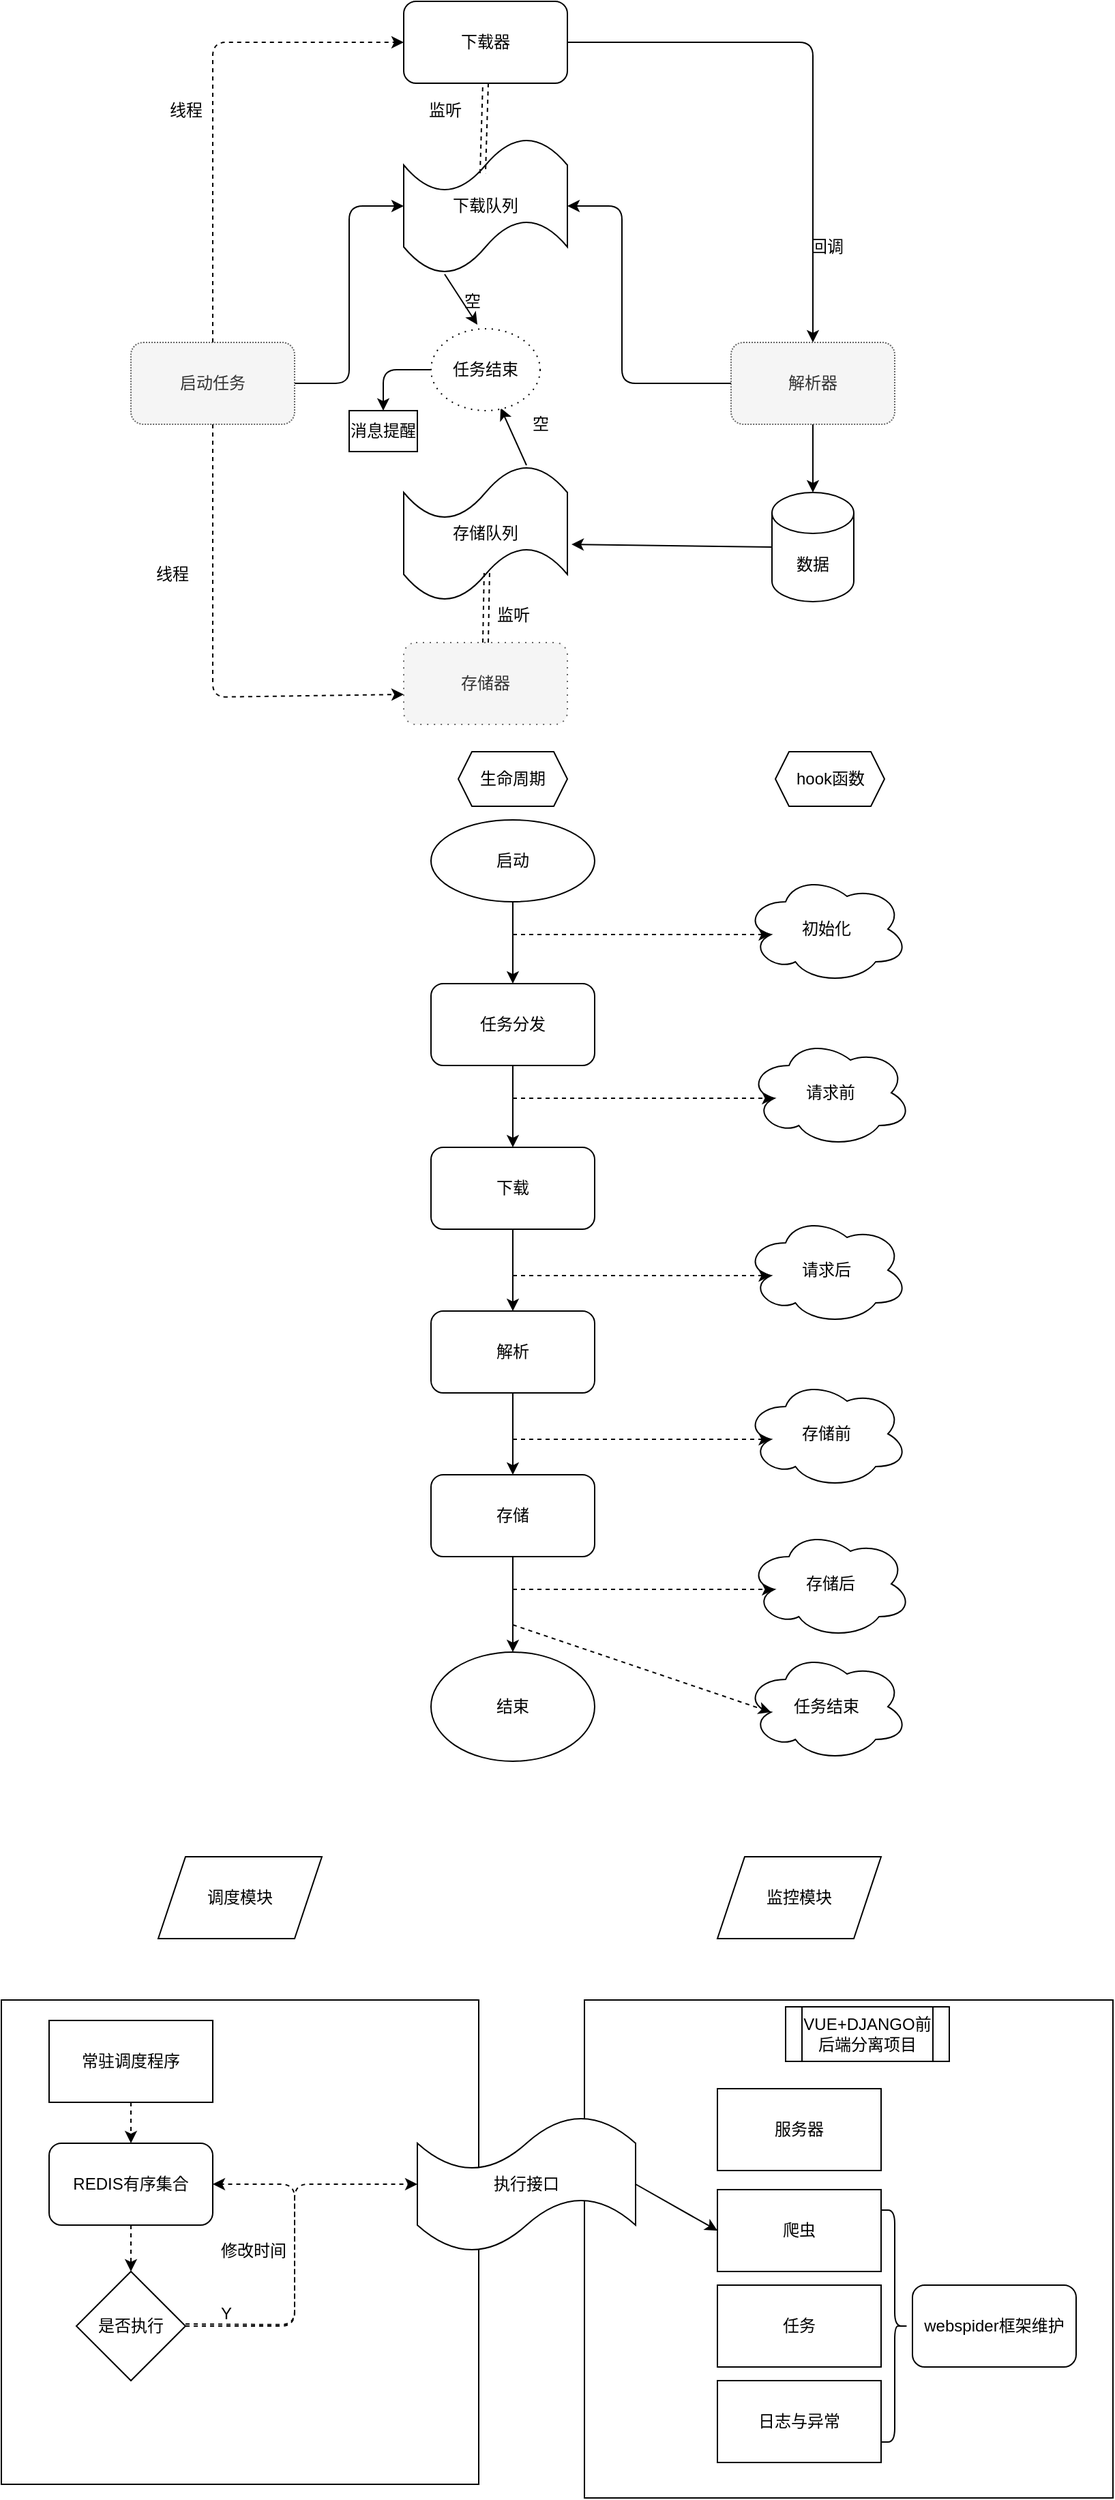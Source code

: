 <mxfile>
    <diagram id="CcYsVCnA6Qc4rQge-5ON" name="第 1 页">
        <mxGraphModel dx="1059" dy="790" grid="1" gridSize="10" guides="1" tooltips="1" connect="1" arrows="1" fold="1" page="1" pageScale="1" pageWidth="827" pageHeight="1169" math="0" shadow="0">
            <root>
                <mxCell id="0"/>
                <mxCell id="1" parent="0"/>
                <mxCell id="118" value="" style="whiteSpace=wrap;html=1;fillColor=#FFFFFF;" parent="1" vertex="1">
                    <mxGeometry x="452.5" y="1555" width="387.5" height="365" as="geometry"/>
                </mxCell>
                <mxCell id="98" value="" style="rounded=0;whiteSpace=wrap;html=1;fillColor=#FFFFFF;" parent="1" vertex="1">
                    <mxGeometry x="25" y="1555" width="350" height="355" as="geometry"/>
                </mxCell>
                <mxCell id="52" style="edgeStyle=none;html=1;exitX=0.25;exitY=1;exitDx=0;exitDy=0;exitPerimeter=0;entryX=0.425;entryY=-0.05;entryDx=0;entryDy=0;entryPerimeter=0;" parent="1" source="3" target="47" edge="1">
                    <mxGeometry relative="1" as="geometry"/>
                </mxCell>
                <mxCell id="3" value="下载队列" style="shape=tape;whiteSpace=wrap;html=1;" parent="1" vertex="1">
                    <mxGeometry x="320" y="190" width="120" height="100" as="geometry"/>
                </mxCell>
                <mxCell id="55" style="edgeStyle=none;html=1;exitX=0.75;exitY=0;exitDx=0;exitDy=0;exitPerimeter=0;entryX=0.638;entryY=0.967;entryDx=0;entryDy=0;entryPerimeter=0;" parent="1" source="4" target="47" edge="1">
                    <mxGeometry relative="1" as="geometry"/>
                </mxCell>
                <mxCell id="4" value="存储队列" style="shape=tape;whiteSpace=wrap;html=1;" parent="1" vertex="1">
                    <mxGeometry x="320" y="430" width="120" height="100" as="geometry"/>
                </mxCell>
                <mxCell id="39" style="edgeStyle=none;shape=link;html=1;exitX=0.5;exitY=1;exitDx=0;exitDy=0;entryX=0.483;entryY=0.26;entryDx=0;entryDy=0;entryPerimeter=0;dashed=1;" parent="1" source="6" target="3" edge="1">
                    <mxGeometry relative="1" as="geometry"/>
                </mxCell>
                <mxCell id="43" style="edgeStyle=none;html=1;exitX=1;exitY=0.5;exitDx=0;exitDy=0;entryX=0.5;entryY=0;entryDx=0;entryDy=0;" parent="1" source="6" target="13" edge="1">
                    <mxGeometry relative="1" as="geometry">
                        <Array as="points">
                            <mxPoint x="620" y="120"/>
                        </Array>
                    </mxGeometry>
                </mxCell>
                <mxCell id="6" value="下载器" style="rounded=1;whiteSpace=wrap;html=1;" parent="1" vertex="1">
                    <mxGeometry x="320" y="90" width="120" height="60" as="geometry"/>
                </mxCell>
                <mxCell id="40" style="edgeStyle=none;shape=link;html=1;exitX=0.5;exitY=0;exitDx=0;exitDy=0;entryX=0.508;entryY=0.79;entryDx=0;entryDy=0;entryPerimeter=0;dashed=1;" parent="1" source="7" target="4" edge="1">
                    <mxGeometry relative="1" as="geometry"/>
                </mxCell>
                <mxCell id="7" value="存储器" style="rounded=1;whiteSpace=wrap;html=1;fillColor=#f5f5f5;fontColor=#333333;strokeColor=#666666;dashed=1;dashPattern=1 4;" parent="1" vertex="1">
                    <mxGeometry x="320" y="560" width="120" height="60" as="geometry"/>
                </mxCell>
                <mxCell id="22" style="edgeStyle=none;html=1;exitX=1;exitY=0.5;exitDx=0;exitDy=0;entryX=0;entryY=0.5;entryDx=0;entryDy=0;entryPerimeter=0;" parent="1" source="10" target="3" edge="1">
                    <mxGeometry relative="1" as="geometry">
                        <Array as="points">
                            <mxPoint x="280" y="370"/>
                            <mxPoint x="280" y="240"/>
                        </Array>
                    </mxGeometry>
                </mxCell>
                <mxCell id="23" style="edgeStyle=none;html=1;exitX=0.5;exitY=0;exitDx=0;exitDy=0;entryX=0;entryY=0.5;entryDx=0;entryDy=0;dashed=1;" parent="1" source="10" target="6" edge="1">
                    <mxGeometry relative="1" as="geometry">
                        <Array as="points">
                            <mxPoint x="180" y="120"/>
                        </Array>
                    </mxGeometry>
                </mxCell>
                <mxCell id="24" style="edgeStyle=none;html=1;exitX=0.5;exitY=1;exitDx=0;exitDy=0;entryX=0;entryY=0.633;entryDx=0;entryDy=0;entryPerimeter=0;dashed=1;" parent="1" source="10" target="7" edge="1">
                    <mxGeometry relative="1" as="geometry">
                        <Array as="points">
                            <mxPoint x="180" y="600"/>
                        </Array>
                    </mxGeometry>
                </mxCell>
                <mxCell id="10" value="启动任务" style="rounded=1;whiteSpace=wrap;html=1;dashed=1;dashPattern=1 1;fillColor=#f5f5f5;fontColor=#333333;strokeColor=#666666;" parent="1" vertex="1">
                    <mxGeometry x="120" y="340" width="120" height="60" as="geometry"/>
                </mxCell>
                <mxCell id="45" style="edgeStyle=none;html=1;exitX=0;exitY=0.5;exitDx=0;exitDy=0;entryX=1;entryY=0.5;entryDx=0;entryDy=0;entryPerimeter=0;" parent="1" source="13" target="3" edge="1">
                    <mxGeometry relative="1" as="geometry">
                        <Array as="points">
                            <mxPoint x="480" y="370"/>
                            <mxPoint x="480" y="240"/>
                        </Array>
                    </mxGeometry>
                </mxCell>
                <mxCell id="128" style="edgeStyle=none;html=1;exitX=0.5;exitY=1;exitDx=0;exitDy=0;" edge="1" parent="1" source="13" target="127">
                    <mxGeometry relative="1" as="geometry"/>
                </mxCell>
                <mxCell id="13" value="解析器" style="rounded=1;whiteSpace=wrap;html=1;dashed=1;dashPattern=1 1;fillColor=#f5f5f5;fontColor=#333333;strokeColor=#666666;" parent="1" vertex="1">
                    <mxGeometry x="560" y="340" width="120" height="60" as="geometry"/>
                </mxCell>
                <mxCell id="25" value="线程" style="text;html=1;align=center;verticalAlign=middle;resizable=0;points=[];autosize=1;strokeColor=none;fillColor=none;" parent="1" vertex="1">
                    <mxGeometry x="140" y="160" width="40" height="20" as="geometry"/>
                </mxCell>
                <mxCell id="26" value="线程" style="text;html=1;align=center;verticalAlign=middle;resizable=0;points=[];autosize=1;strokeColor=none;fillColor=none;" parent="1" vertex="1">
                    <mxGeometry x="130" y="500" width="40" height="20" as="geometry"/>
                </mxCell>
                <mxCell id="41" value="监听" style="text;html=1;align=center;verticalAlign=middle;resizable=0;points=[];autosize=1;strokeColor=none;fillColor=none;" parent="1" vertex="1">
                    <mxGeometry x="330" y="160" width="40" height="20" as="geometry"/>
                </mxCell>
                <mxCell id="42" value="监听" style="text;html=1;align=center;verticalAlign=middle;resizable=0;points=[];autosize=1;strokeColor=none;fillColor=none;" parent="1" vertex="1">
                    <mxGeometry x="380" y="530" width="40" height="20" as="geometry"/>
                </mxCell>
                <mxCell id="67" style="edgeStyle=none;html=1;exitX=0;exitY=0.5;exitDx=0;exitDy=0;entryX=0.5;entryY=0;entryDx=0;entryDy=0;" parent="1" source="47" target="66" edge="1">
                    <mxGeometry relative="1" as="geometry">
                        <Array as="points">
                            <mxPoint x="305" y="360"/>
                        </Array>
                    </mxGeometry>
                </mxCell>
                <mxCell id="47" value="任务结束" style="ellipse;whiteSpace=wrap;html=1;dashed=1;dashPattern=1 4;fillColor=#FFFFFF;" parent="1" vertex="1">
                    <mxGeometry x="340" y="330" width="80" height="60" as="geometry"/>
                </mxCell>
                <mxCell id="56" value="空" style="text;html=1;align=center;verticalAlign=middle;resizable=0;points=[];autosize=1;strokeColor=none;fillColor=none;" parent="1" vertex="1">
                    <mxGeometry x="405" y="390" width="30" height="20" as="geometry"/>
                </mxCell>
                <mxCell id="57" value="空" style="text;html=1;align=center;verticalAlign=middle;resizable=0;points=[];autosize=1;strokeColor=none;fillColor=none;" parent="1" vertex="1">
                    <mxGeometry x="355" y="300" width="30" height="20" as="geometry"/>
                </mxCell>
                <mxCell id="58" value="回调" style="text;html=1;align=center;verticalAlign=middle;resizable=0;points=[];autosize=1;strokeColor=none;fillColor=none;" parent="1" vertex="1">
                    <mxGeometry x="610" y="260" width="40" height="20" as="geometry"/>
                </mxCell>
                <mxCell id="66" value="消息提醒" style="rounded=0;whiteSpace=wrap;html=1;fillColor=#FFFFFF;" parent="1" vertex="1">
                    <mxGeometry x="280" y="390" width="50" height="30" as="geometry"/>
                </mxCell>
                <mxCell id="69" value="调度模块" style="shape=parallelogram;perimeter=parallelogramPerimeter;whiteSpace=wrap;html=1;fixedSize=1;fillColor=#FFFFFF;" parent="1" vertex="1">
                    <mxGeometry x="140" y="1450" width="120" height="60" as="geometry"/>
                </mxCell>
                <mxCell id="70" value="监控模块" style="shape=parallelogram;perimeter=parallelogramPerimeter;whiteSpace=wrap;html=1;fixedSize=1;fillColor=#FFFFFF;" parent="1" vertex="1">
                    <mxGeometry x="550" y="1450" width="120" height="60" as="geometry"/>
                </mxCell>
                <mxCell id="82" style="edgeStyle=none;html=1;exitX=0.5;exitY=1;exitDx=0;exitDy=0;" parent="1" source="71" target="73" edge="1">
                    <mxGeometry relative="1" as="geometry">
                        <Array as="points">
                            <mxPoint x="400" y="780"/>
                        </Array>
                    </mxGeometry>
                </mxCell>
                <mxCell id="71" value="启动" style="ellipse;whiteSpace=wrap;html=1;fillColor=#FFFFFF;" parent="1" vertex="1">
                    <mxGeometry x="340" y="690" width="120" height="60" as="geometry"/>
                </mxCell>
                <mxCell id="78" style="edgeStyle=none;html=1;exitX=0.5;exitY=1;exitDx=0;exitDy=0;entryX=0.5;entryY=0;entryDx=0;entryDy=0;" parent="1" source="73" target="74" edge="1">
                    <mxGeometry relative="1" as="geometry">
                        <Array as="points">
                            <mxPoint x="400" y="900"/>
                        </Array>
                    </mxGeometry>
                </mxCell>
                <mxCell id="73" value="任务分发" style="rounded=1;whiteSpace=wrap;html=1;fillColor=#FFFFFF;" parent="1" vertex="1">
                    <mxGeometry x="340" y="810" width="120" height="60" as="geometry"/>
                </mxCell>
                <mxCell id="79" style="edgeStyle=none;html=1;exitX=0.5;exitY=1;exitDx=0;exitDy=0;" parent="1" source="74" target="75" edge="1">
                    <mxGeometry relative="1" as="geometry"/>
                </mxCell>
                <mxCell id="74" value="下载" style="rounded=1;whiteSpace=wrap;html=1;fillColor=#FFFFFF;" parent="1" vertex="1">
                    <mxGeometry x="340" y="930" width="120" height="60" as="geometry"/>
                </mxCell>
                <mxCell id="80" style="edgeStyle=none;html=1;exitX=0.5;exitY=1;exitDx=0;exitDy=0;entryX=0.5;entryY=0;entryDx=0;entryDy=0;" parent="1" source="75" target="76" edge="1">
                    <mxGeometry relative="1" as="geometry"/>
                </mxCell>
                <mxCell id="75" value="解析" style="rounded=1;whiteSpace=wrap;html=1;fillColor=#FFFFFF;" parent="1" vertex="1">
                    <mxGeometry x="340" y="1050" width="120" height="60" as="geometry"/>
                </mxCell>
                <mxCell id="81" style="edgeStyle=none;html=1;exitX=0.5;exitY=1;exitDx=0;exitDy=0;entryX=0.5;entryY=0;entryDx=0;entryDy=0;" parent="1" source="76" target="77" edge="1">
                    <mxGeometry relative="1" as="geometry"/>
                </mxCell>
                <mxCell id="76" value="存储" style="rounded=1;whiteSpace=wrap;html=1;fillColor=#FFFFFF;" parent="1" vertex="1">
                    <mxGeometry x="340" y="1170" width="120" height="60" as="geometry"/>
                </mxCell>
                <mxCell id="77" value="结束" style="ellipse;whiteSpace=wrap;html=1;fillColor=#FFFFFF;" parent="1" vertex="1">
                    <mxGeometry x="340" y="1300" width="120" height="80" as="geometry"/>
                </mxCell>
                <mxCell id="84" value="初始化" style="ellipse;shape=cloud;whiteSpace=wrap;html=1;fillColor=#FFFFFF;" parent="1" vertex="1">
                    <mxGeometry x="570" y="730" width="120" height="80" as="geometry"/>
                </mxCell>
                <mxCell id="85" value="请求前" style="ellipse;shape=cloud;whiteSpace=wrap;html=1;fillColor=#FFFFFF;" parent="1" vertex="1">
                    <mxGeometry x="572.5" y="850" width="120" height="80" as="geometry"/>
                </mxCell>
                <mxCell id="86" value="请求后" style="ellipse;shape=cloud;whiteSpace=wrap;html=1;fillColor=#FFFFFF;" parent="1" vertex="1">
                    <mxGeometry x="570" y="980" width="120" height="80" as="geometry"/>
                </mxCell>
                <mxCell id="87" value="存储前" style="ellipse;shape=cloud;whiteSpace=wrap;html=1;fillColor=#FFFFFF;" parent="1" vertex="1">
                    <mxGeometry x="570" y="1100" width="120" height="80" as="geometry"/>
                </mxCell>
                <mxCell id="88" value="存储后" style="ellipse;shape=cloud;whiteSpace=wrap;html=1;fillColor=#FFFFFF;" parent="1" vertex="1">
                    <mxGeometry x="572.5" y="1210" width="120" height="80" as="geometry"/>
                </mxCell>
                <mxCell id="90" value="任务结束" style="ellipse;shape=cloud;whiteSpace=wrap;html=1;fillColor=#FFFFFF;" parent="1" vertex="1">
                    <mxGeometry x="570" y="1300" width="120" height="80" as="geometry"/>
                </mxCell>
                <mxCell id="92" value="" style="endArrow=classic;html=1;entryX=0.16;entryY=0.55;entryDx=0;entryDy=0;entryPerimeter=0;dashed=1;" parent="1" target="84" edge="1">
                    <mxGeometry width="50" height="50" relative="1" as="geometry">
                        <mxPoint x="400" y="774" as="sourcePoint"/>
                        <mxPoint x="440" y="740" as="targetPoint"/>
                    </mxGeometry>
                </mxCell>
                <mxCell id="93" value="" style="endArrow=classic;html=1;dashed=1;entryX=0.16;entryY=0.55;entryDx=0;entryDy=0;entryPerimeter=0;" parent="1" target="85" edge="1">
                    <mxGeometry width="50" height="50" relative="1" as="geometry">
                        <mxPoint x="400" y="894" as="sourcePoint"/>
                        <mxPoint x="500" y="880" as="targetPoint"/>
                    </mxGeometry>
                </mxCell>
                <mxCell id="94" value="" style="endArrow=classic;html=1;dashed=1;entryX=0.16;entryY=0.55;entryDx=0;entryDy=0;entryPerimeter=0;" parent="1" target="86" edge="1">
                    <mxGeometry width="50" height="50" relative="1" as="geometry">
                        <mxPoint x="400" y="1024" as="sourcePoint"/>
                        <mxPoint x="550" y="1020" as="targetPoint"/>
                    </mxGeometry>
                </mxCell>
                <mxCell id="95" value="" style="endArrow=classic;html=1;dashed=1;entryX=0.16;entryY=0.55;entryDx=0;entryDy=0;entryPerimeter=0;" parent="1" target="87" edge="1">
                    <mxGeometry width="50" height="50" relative="1" as="geometry">
                        <mxPoint x="400" y="1144" as="sourcePoint"/>
                        <mxPoint x="510" y="1120" as="targetPoint"/>
                    </mxGeometry>
                </mxCell>
                <mxCell id="96" value="" style="endArrow=classic;html=1;dashed=1;entryX=0.16;entryY=0.55;entryDx=0;entryDy=0;entryPerimeter=0;" parent="1" target="88" edge="1">
                    <mxGeometry width="50" height="50" relative="1" as="geometry">
                        <mxPoint x="400" y="1254" as="sourcePoint"/>
                        <mxPoint x="520" y="1240" as="targetPoint"/>
                    </mxGeometry>
                </mxCell>
                <mxCell id="97" value="" style="endArrow=classic;html=1;dashed=1;entryX=0.16;entryY=0.55;entryDx=0;entryDy=0;entryPerimeter=0;" parent="1" target="90" edge="1">
                    <mxGeometry width="50" height="50" relative="1" as="geometry">
                        <mxPoint x="400" y="1280" as="sourcePoint"/>
                        <mxPoint x="530" y="1290" as="targetPoint"/>
                    </mxGeometry>
                </mxCell>
                <mxCell id="110" style="edgeStyle=none;html=1;exitX=0.5;exitY=1;exitDx=0;exitDy=0;dashed=1;" parent="1" source="99" target="109" edge="1">
                    <mxGeometry relative="1" as="geometry"/>
                </mxCell>
                <mxCell id="99" value="常驻调度程序" style="rounded=0;whiteSpace=wrap;html=1;fillColor=#FFFFFF;" parent="1" vertex="1">
                    <mxGeometry x="60" y="1570" width="120" height="60" as="geometry"/>
                </mxCell>
                <mxCell id="112" style="edgeStyle=none;html=1;exitX=0.5;exitY=1;exitDx=0;exitDy=0;dashed=1;" parent="1" source="109" target="111" edge="1">
                    <mxGeometry relative="1" as="geometry"/>
                </mxCell>
                <mxCell id="109" value="REDIS有序集合" style="rounded=1;whiteSpace=wrap;html=1;fillColor=#FFFFFF;" parent="1" vertex="1">
                    <mxGeometry x="60" y="1660" width="120" height="60" as="geometry"/>
                </mxCell>
                <mxCell id="113" style="edgeStyle=none;html=1;exitX=1;exitY=0.5;exitDx=0;exitDy=0;entryX=1;entryY=0.5;entryDx=0;entryDy=0;dashed=1;" parent="1" source="111" target="109" edge="1">
                    <mxGeometry relative="1" as="geometry">
                        <Array as="points">
                            <mxPoint x="240" y="1794"/>
                            <mxPoint x="240" y="1690"/>
                        </Array>
                    </mxGeometry>
                </mxCell>
                <mxCell id="111" value="是否执行" style="rhombus;whiteSpace=wrap;html=1;fillColor=#FFFFFF;" parent="1" vertex="1">
                    <mxGeometry x="80" y="1754" width="80" height="80" as="geometry"/>
                </mxCell>
                <mxCell id="117" style="edgeStyle=none;html=1;exitX=0;exitY=0.75;exitDx=0;exitDy=0;entryX=0;entryY=0.5;entryDx=0;entryDy=0;entryPerimeter=0;dashed=1;" parent="1" source="114" target="116" edge="1">
                    <mxGeometry relative="1" as="geometry">
                        <Array as="points">
                            <mxPoint x="240" y="1793"/>
                            <mxPoint x="240" y="1690"/>
                        </Array>
                    </mxGeometry>
                </mxCell>
                <mxCell id="114" value="Y" style="text;html=1;strokeColor=none;fillColor=none;align=center;verticalAlign=middle;whiteSpace=wrap;rounded=0;" parent="1" vertex="1">
                    <mxGeometry x="160" y="1770" width="60" height="30" as="geometry"/>
                </mxCell>
                <mxCell id="115" value="修改时间" style="text;html=1;strokeColor=none;fillColor=none;align=center;verticalAlign=middle;whiteSpace=wrap;rounded=0;" parent="1" vertex="1">
                    <mxGeometry x="180" y="1724" width="60" height="30" as="geometry"/>
                </mxCell>
                <mxCell id="126" style="edgeStyle=none;html=1;exitX=1;exitY=0.5;exitDx=0;exitDy=0;exitPerimeter=0;entryX=0;entryY=0.5;entryDx=0;entryDy=0;" edge="1" parent="1" source="116" target="120">
                    <mxGeometry relative="1" as="geometry"/>
                </mxCell>
                <mxCell id="116" value="执行接口" style="shape=tape;whiteSpace=wrap;html=1;fillColor=#FFFFFF;" parent="1" vertex="1">
                    <mxGeometry x="330" y="1640" width="160" height="100" as="geometry"/>
                </mxCell>
                <mxCell id="119" value="服务器" style="rounded=0;whiteSpace=wrap;html=1;fillColor=#FFFFFF;" parent="1" vertex="1">
                    <mxGeometry x="550" y="1620" width="120" height="60" as="geometry"/>
                </mxCell>
                <mxCell id="120" value="爬虫" style="rounded=0;whiteSpace=wrap;html=1;fillColor=#FFFFFF;" parent="1" vertex="1">
                    <mxGeometry x="550" y="1694" width="120" height="60" as="geometry"/>
                </mxCell>
                <mxCell id="121" value="任务" style="rounded=0;whiteSpace=wrap;html=1;fillColor=#FFFFFF;" parent="1" vertex="1">
                    <mxGeometry x="550" y="1764" width="120" height="60" as="geometry"/>
                </mxCell>
                <mxCell id="122" value="日志与异常" style="rounded=0;whiteSpace=wrap;html=1;fillColor=#FFFFFF;" parent="1" vertex="1">
                    <mxGeometry x="550" y="1834" width="120" height="60" as="geometry"/>
                </mxCell>
                <mxCell id="123" value="VUE+DJANGO前后端分离项目" style="shape=process;whiteSpace=wrap;html=1;backgroundOutline=1;fillColor=#FFFFFF;" parent="1" vertex="1">
                    <mxGeometry x="600" y="1560" width="120" height="40" as="geometry"/>
                </mxCell>
                <mxCell id="124" value="" style="shape=curlyBracket;whiteSpace=wrap;html=1;rounded=1;flipH=1;fillColor=#FFFFFF;size=0.5;" parent="1" vertex="1">
                    <mxGeometry x="670" y="1709" width="20" height="170" as="geometry"/>
                </mxCell>
                <mxCell id="125" value="webspider框架维护" style="rounded=1;whiteSpace=wrap;html=1;fillColor=#FFFFFF;" parent="1" vertex="1">
                    <mxGeometry x="693" y="1764" width="120" height="60" as="geometry"/>
                </mxCell>
                <mxCell id="129" style="edgeStyle=none;html=1;exitX=0;exitY=0.5;exitDx=0;exitDy=0;exitPerimeter=0;entryX=1.025;entryY=0.58;entryDx=0;entryDy=0;entryPerimeter=0;" edge="1" parent="1" source="127" target="4">
                    <mxGeometry relative="1" as="geometry"/>
                </mxCell>
                <mxCell id="127" value="数据" style="shape=cylinder3;whiteSpace=wrap;html=1;boundedLbl=1;backgroundOutline=1;size=15;" vertex="1" parent="1">
                    <mxGeometry x="590" y="450" width="60" height="80" as="geometry"/>
                </mxCell>
                <mxCell id="131" value="生命周期" style="shape=hexagon;perimeter=hexagonPerimeter2;whiteSpace=wrap;html=1;fixedSize=1;size=10;" vertex="1" parent="1">
                    <mxGeometry x="360" y="640" width="80" height="40" as="geometry"/>
                </mxCell>
                <mxCell id="132" value="hook函数" style="shape=hexagon;perimeter=hexagonPerimeter2;whiteSpace=wrap;html=1;fixedSize=1;size=10;" vertex="1" parent="1">
                    <mxGeometry x="592.5" y="640" width="80" height="40" as="geometry"/>
                </mxCell>
            </root>
        </mxGraphModel>
    </diagram>
</mxfile>